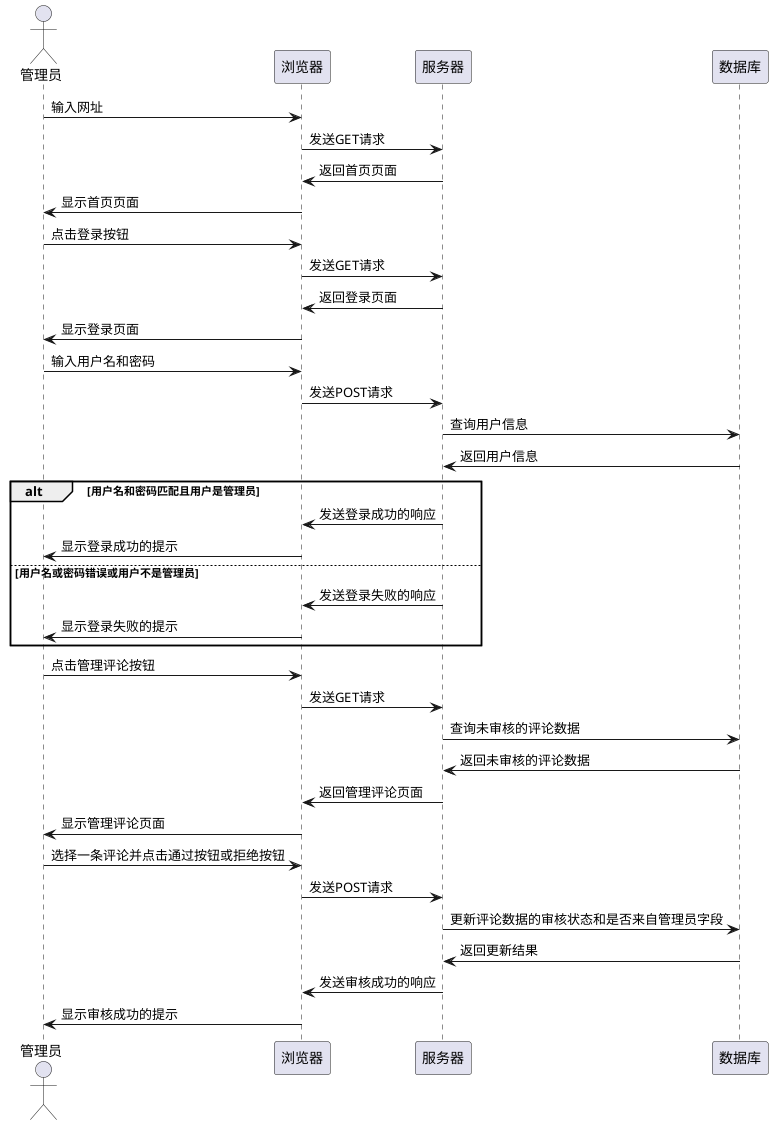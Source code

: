 @startuml
actor 管理员
participant "浏览器" as browser
participant "服务器" as server
participant "数据库" as db

管理员 -> browser: 输入网址
browser -> server: 发送GET请求
server -> browser: 返回首页页面
browser -> 管理员: 显示首页页面
管理员 -> browser: 点击登录按钮
browser -> server: 发送GET请求
server -> browser: 返回登录页面
browser -> 管理员: 显示登录页面
管理员 -> browser: 输入用户名和密码
browser -> server: 发送POST请求
server -> db: 查询用户信息
db -> server: 返回用户信息
alt 用户名和密码匹配且用户是管理员
    server -> browser: 发送登录成功的响应
    browser -> 管理员: 显示登录成功的提示
else 用户名或密码错误或用户不是管理员
    server -> browser: 发送登录失败的响应
    browser -> 管理员: 显示登录失败的提示
end

管理员 -> browser: 点击管理评论按钮
browser -> server: 发送GET请求
server -> db: 查询未审核的评论数据
db -> server: 返回未审核的评论数据
server -> browser: 返回管理评论页面
browser -> 管理员: 显示管理评论页面

管理员 -> browser: 选择一条评论并点击通过按钮或拒绝按钮
browser -> server: 发送POST请求
server -> db: 更新评论数据的审核状态和是否来自管理员字段
db -> server: 返回更新结果
server -> browser: 发送审核成功的响应
browser -> 管理员: 显示审核成功的提示

@enduml
